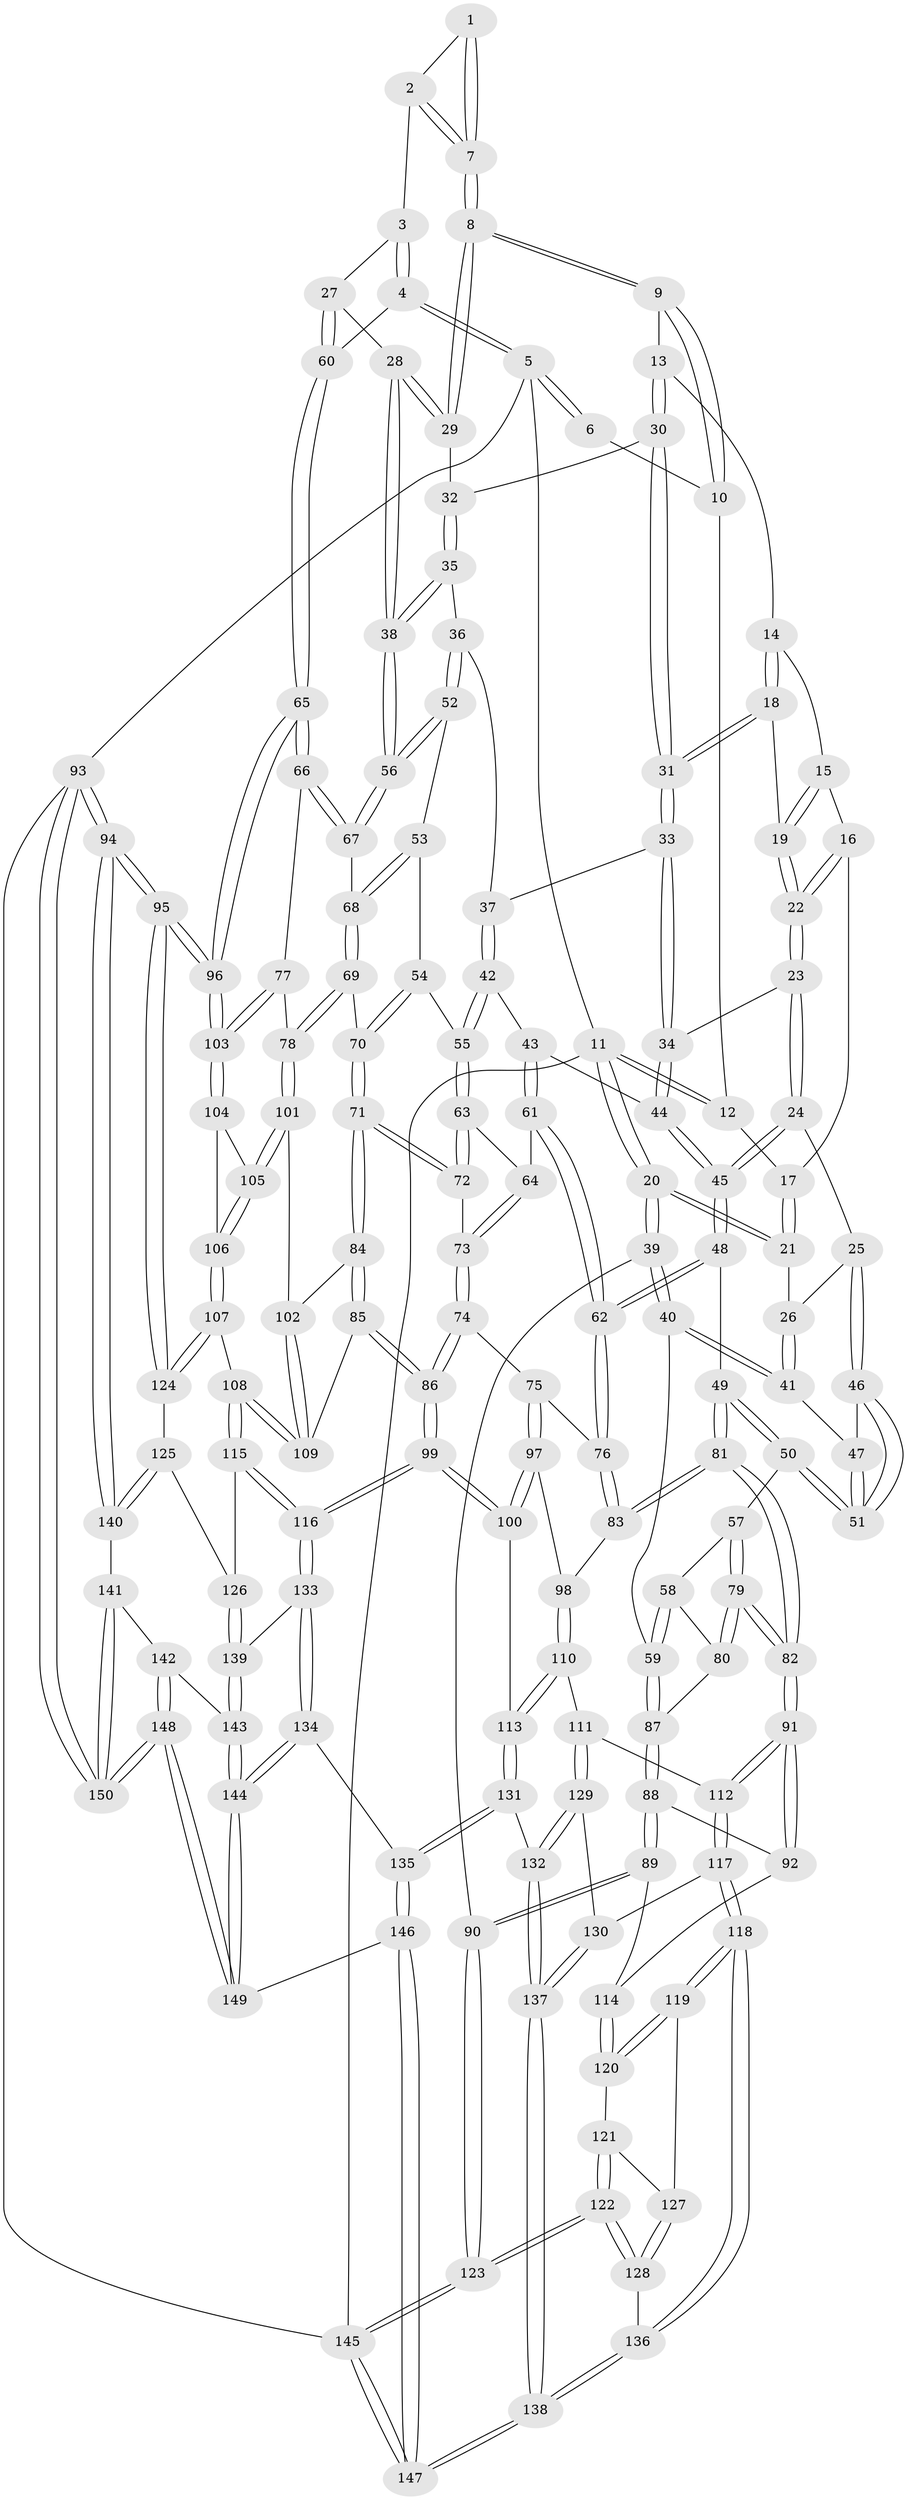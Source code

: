 // coarse degree distribution, {3: 0.11702127659574468, 4: 0.425531914893617, 5: 0.3404255319148936, 6: 0.0851063829787234, 2: 0.02127659574468085, 7: 0.010638297872340425}
// Generated by graph-tools (version 1.1) at 2025/52/02/27/25 19:52:36]
// undirected, 150 vertices, 372 edges
graph export_dot {
graph [start="1"]
  node [color=gray90,style=filled];
  1 [pos="+0.7982771559738996+0"];
  2 [pos="+0.907988307280247+0.09019018906307397"];
  3 [pos="+0.9235594935030833+0.09892726776319577"];
  4 [pos="+1+0"];
  5 [pos="+1+0"];
  6 [pos="+0.7925973279385536+0"];
  7 [pos="+0.8011744122796608+0.13951465548968223"];
  8 [pos="+0.7968317652899901+0.14457450660140947"];
  9 [pos="+0.6586647209071146+0.042790187838830755"];
  10 [pos="+0.6809373596300647+0"];
  11 [pos="+0+0"];
  12 [pos="+0.3132901983302427+0"];
  13 [pos="+0.6240089176327024+0.105768530132154"];
  14 [pos="+0.563880386579493+0.10072661947062655"];
  15 [pos="+0.460736495285005+0.06037351819674174"];
  16 [pos="+0.3297736202404117+0"];
  17 [pos="+0.31212747971355465+0"];
  18 [pos="+0.4877171714597799+0.18131210383818983"];
  19 [pos="+0.47735421315948173+0.17167838135172603"];
  20 [pos="+0+0"];
  21 [pos="+0.14032324241235306+0.15300233249118392"];
  22 [pos="+0.3617192568948269+0.18654361371444547"];
  23 [pos="+0.3348643310229425+0.25780856373172545"];
  24 [pos="+0.3250308888139819+0.26373989354271066"];
  25 [pos="+0.32454942268150283+0.26384365599985804"];
  26 [pos="+0.13035707146660563+0.186897937092771"];
  27 [pos="+0.9609755508810699+0.2800303196624809"];
  28 [pos="+0.8673280036105907+0.3090118896363989"];
  29 [pos="+0.7916949780802673+0.18193084943235505"];
  30 [pos="+0.6261578961998296+0.14067999451879992"];
  31 [pos="+0.5089585552409375+0.2155848380567904"];
  32 [pos="+0.6628235352414386+0.20445707162864551"];
  33 [pos="+0.5081056575559567+0.2626919468395552"];
  34 [pos="+0.4505625702970585+0.288193283658683"];
  35 [pos="+0.6527789016582195+0.2515672758746495"];
  36 [pos="+0.6282534246373883+0.29283878522154455"];
  37 [pos="+0.5363443590999153+0.2805567327759827"];
  38 [pos="+0.8638134867270578+0.3135307112181301"];
  39 [pos="+0+0.3280389053559197"];
  40 [pos="+0+0.32919152678445734"];
  41 [pos="+0.08208040825413995+0.22915213794310352"];
  42 [pos="+0.5255454134278489+0.3954325292350034"];
  43 [pos="+0.5219540396906412+0.3972715707438235"];
  44 [pos="+0.4489307946329859+0.3791389953293546"];
  45 [pos="+0.397151453858625+0.42660964299676274"];
  46 [pos="+0.3236731853564034+0.26545205535868827"];
  47 [pos="+0.19497165193956026+0.3376987645442021"];
  48 [pos="+0.3843399882924947+0.4615728192816479"];
  49 [pos="+0.28097350716291897+0.4687695075391946"];
  50 [pos="+0.25128963581512465+0.4364478031142477"];
  51 [pos="+0.25283061762338577+0.4082097860367526"];
  52 [pos="+0.6489186485578683+0.3494510908368021"];
  53 [pos="+0.6440338058410555+0.37482759531244847"];
  54 [pos="+0.61097226048319+0.4011441413150705"];
  55 [pos="+0.5970167682445188+0.4074896831354539"];
  56 [pos="+0.8558221634606802+0.32872300494821366"];
  57 [pos="+0.15767539845708162+0.44265702975823695"];
  58 [pos="+0.12044102190312052+0.4368725415811647"];
  59 [pos="+0+0.33183301513217495"];
  60 [pos="+1+0.31203084066312153"];
  61 [pos="+0.5114263330547794+0.43969102141976246"];
  62 [pos="+0.40796099687250836+0.4863534631175671"];
  63 [pos="+0.5782038314237613+0.4640569558270603"];
  64 [pos="+0.5231621254734463+0.4616799029737613"];
  65 [pos="+1+0.36720480043195663"];
  66 [pos="+0.8650928623310853+0.5164306804013176"];
  67 [pos="+0.8552146544905781+0.3324419686360707"];
  68 [pos="+0.7021829714304184+0.44055800756078756"];
  69 [pos="+0.7149768371572951+0.5023797550710827"];
  70 [pos="+0.6548075401674891+0.5473855579116305"];
  71 [pos="+0.6512286694620577+0.5512765762307354"];
  72 [pos="+0.5868458825002657+0.5180676763091526"];
  73 [pos="+0.51364888252791+0.5316184079010476"];
  74 [pos="+0.48883863810080036+0.5484026140692878"];
  75 [pos="+0.469322930615922+0.5510816683221971"];
  76 [pos="+0.4196240147461285+0.5082261995605614"];
  77 [pos="+0.8629254008342508+0.5224424231827152"];
  78 [pos="+0.8565099149205032+0.5262039055978015"];
  79 [pos="+0.1758327168254232+0.5743738844864776"];
  80 [pos="+0.1275345043362976+0.5525162449521832"];
  81 [pos="+0.2450408469724997+0.6222144132744677"];
  82 [pos="+0.23915393465614906+0.6283950302067763"];
  83 [pos="+0.33732045627550833+0.6159706304230449"];
  84 [pos="+0.649008973896077+0.5826774947797576"];
  85 [pos="+0.6323733388481672+0.6344803880937702"];
  86 [pos="+0.6093745086629715+0.6569399630119316"];
  87 [pos="+0.0652166050130358+0.5687542561907688"];
  88 [pos="+0.06510264816999138+0.57023702274782"];
  89 [pos="+0+0.6679765051842604"];
  90 [pos="+0+0.693728898115581"];
  91 [pos="+0.2339537939635895+0.6429087671229358"];
  92 [pos="+0.1074578659938261+0.6514818117435374"];
  93 [pos="+1+1"];
  94 [pos="+1+1"];
  95 [pos="+1+0.9451659160899157"];
  96 [pos="+1+0.8168526255366091"];
  97 [pos="+0.4516818573461528+0.6242961768095312"];
  98 [pos="+0.4097216594801501+0.649370037497982"];
  99 [pos="+0.5791320447390901+0.719070293267091"];
  100 [pos="+0.5622148823723176+0.7205628836375236"];
  101 [pos="+0.8438958882783821+0.5529222084836585"];
  102 [pos="+0.7560577691997594+0.6072656268151341"];
  103 [pos="+1+0.7943623670729635"];
  104 [pos="+0.8891922440773335+0.6907479870512575"];
  105 [pos="+0.843188264568676+0.5576868091440068"];
  106 [pos="+0.8060063844322639+0.6934134142295679"];
  107 [pos="+0.8005062447427661+0.6996777835213439"];
  108 [pos="+0.7704039743697112+0.7102834089197925"];
  109 [pos="+0.735171612411687+0.6729686449560874"];
  110 [pos="+0.39912859787481886+0.7354054845482496"];
  111 [pos="+0.3881214996441942+0.7438491233851569"];
  112 [pos="+0.23862927432125638+0.677318305270368"];
  113 [pos="+0.5138782837724563+0.748448286804181"];
  114 [pos="+0.06501418412166665+0.6892455857793889"];
  115 [pos="+0.7618357303935868+0.7270775565713469"];
  116 [pos="+0.6274365090683661+0.7826276339320825"];
  117 [pos="+0.21423445493797258+0.761270333766515"];
  118 [pos="+0.172677372421673+0.8047338363899336"];
  119 [pos="+0.11818734151102833+0.7737729634471123"];
  120 [pos="+0.07198897705494807+0.7105698444383639"];
  121 [pos="+0.027405067418968084+0.7680303901466398"];
  122 [pos="+0+0.9054828813448295"];
  123 [pos="+0+0.9118145410279626"];
  124 [pos="+0.9343458950041603+0.8429100921151468"];
  125 [pos="+0.8180674670792534+0.838507078381177"];
  126 [pos="+0.7830981728797711+0.8192871146665829"];
  127 [pos="+0.08061228355972205+0.7827348006106833"];
  128 [pos="+0+0.8887668987128018"];
  129 [pos="+0.3685341884642318+0.8311007551518682"];
  130 [pos="+0.2938398843253738+0.805539815393868"];
  131 [pos="+0.4595488366247397+0.8875681000803715"];
  132 [pos="+0.37374666627644+0.8447764863228915"];
  133 [pos="+0.638175154304415+0.8346359914882566"];
  134 [pos="+0.5371842407695316+0.903678797571811"];
  135 [pos="+0.47159661094936195+0.9062865020406098"];
  136 [pos="+0.15760530711710993+0.8976953930307081"];
  137 [pos="+0.2245005390289482+1"];
  138 [pos="+0.22437849889060263+1"];
  139 [pos="+0.6648928777717903+0.8574373158420562"];
  140 [pos="+0.756627803048899+0.9382495208485119"];
  141 [pos="+0.742838736463721+0.9438552580679417"];
  142 [pos="+0.6882034436707595+0.9165566627720877"];
  143 [pos="+0.686508814409362+0.9148249452714542"];
  144 [pos="+0.5935329523227227+0.9831241871087596"];
  145 [pos="+0+1"];
  146 [pos="+0.38220841396156024+1"];
  147 [pos="+0.25695369879087715+1"];
  148 [pos="+0.613548209739074+1"];
  149 [pos="+0.5768364253159471+1"];
  150 [pos="+0.7979816769044357+1"];
  1 -- 2;
  1 -- 7;
  1 -- 7;
  2 -- 3;
  2 -- 7;
  2 -- 7;
  3 -- 4;
  3 -- 4;
  3 -- 27;
  4 -- 5;
  4 -- 5;
  4 -- 60;
  5 -- 6;
  5 -- 6;
  5 -- 11;
  5 -- 93;
  6 -- 10;
  7 -- 8;
  7 -- 8;
  8 -- 9;
  8 -- 9;
  8 -- 29;
  8 -- 29;
  9 -- 10;
  9 -- 10;
  9 -- 13;
  10 -- 12;
  11 -- 12;
  11 -- 12;
  11 -- 20;
  11 -- 20;
  11 -- 145;
  12 -- 17;
  13 -- 14;
  13 -- 30;
  13 -- 30;
  14 -- 15;
  14 -- 18;
  14 -- 18;
  15 -- 16;
  15 -- 19;
  15 -- 19;
  16 -- 17;
  16 -- 22;
  16 -- 22;
  17 -- 21;
  17 -- 21;
  18 -- 19;
  18 -- 31;
  18 -- 31;
  19 -- 22;
  19 -- 22;
  20 -- 21;
  20 -- 21;
  20 -- 39;
  20 -- 39;
  21 -- 26;
  22 -- 23;
  22 -- 23;
  23 -- 24;
  23 -- 24;
  23 -- 34;
  24 -- 25;
  24 -- 45;
  24 -- 45;
  25 -- 26;
  25 -- 46;
  25 -- 46;
  26 -- 41;
  26 -- 41;
  27 -- 28;
  27 -- 60;
  27 -- 60;
  28 -- 29;
  28 -- 29;
  28 -- 38;
  28 -- 38;
  29 -- 32;
  30 -- 31;
  30 -- 31;
  30 -- 32;
  31 -- 33;
  31 -- 33;
  32 -- 35;
  32 -- 35;
  33 -- 34;
  33 -- 34;
  33 -- 37;
  34 -- 44;
  34 -- 44;
  35 -- 36;
  35 -- 38;
  35 -- 38;
  36 -- 37;
  36 -- 52;
  36 -- 52;
  37 -- 42;
  37 -- 42;
  38 -- 56;
  38 -- 56;
  39 -- 40;
  39 -- 40;
  39 -- 90;
  40 -- 41;
  40 -- 41;
  40 -- 59;
  41 -- 47;
  42 -- 43;
  42 -- 55;
  42 -- 55;
  43 -- 44;
  43 -- 61;
  43 -- 61;
  44 -- 45;
  44 -- 45;
  45 -- 48;
  45 -- 48;
  46 -- 47;
  46 -- 51;
  46 -- 51;
  47 -- 51;
  47 -- 51;
  48 -- 49;
  48 -- 62;
  48 -- 62;
  49 -- 50;
  49 -- 50;
  49 -- 81;
  49 -- 81;
  50 -- 51;
  50 -- 51;
  50 -- 57;
  52 -- 53;
  52 -- 56;
  52 -- 56;
  53 -- 54;
  53 -- 68;
  53 -- 68;
  54 -- 55;
  54 -- 70;
  54 -- 70;
  55 -- 63;
  55 -- 63;
  56 -- 67;
  56 -- 67;
  57 -- 58;
  57 -- 79;
  57 -- 79;
  58 -- 59;
  58 -- 59;
  58 -- 80;
  59 -- 87;
  59 -- 87;
  60 -- 65;
  60 -- 65;
  61 -- 62;
  61 -- 62;
  61 -- 64;
  62 -- 76;
  62 -- 76;
  63 -- 64;
  63 -- 72;
  63 -- 72;
  64 -- 73;
  64 -- 73;
  65 -- 66;
  65 -- 66;
  65 -- 96;
  65 -- 96;
  66 -- 67;
  66 -- 67;
  66 -- 77;
  67 -- 68;
  68 -- 69;
  68 -- 69;
  69 -- 70;
  69 -- 78;
  69 -- 78;
  70 -- 71;
  70 -- 71;
  71 -- 72;
  71 -- 72;
  71 -- 84;
  71 -- 84;
  72 -- 73;
  73 -- 74;
  73 -- 74;
  74 -- 75;
  74 -- 86;
  74 -- 86;
  75 -- 76;
  75 -- 97;
  75 -- 97;
  76 -- 83;
  76 -- 83;
  77 -- 78;
  77 -- 103;
  77 -- 103;
  78 -- 101;
  78 -- 101;
  79 -- 80;
  79 -- 80;
  79 -- 82;
  79 -- 82;
  80 -- 87;
  81 -- 82;
  81 -- 82;
  81 -- 83;
  81 -- 83;
  82 -- 91;
  82 -- 91;
  83 -- 98;
  84 -- 85;
  84 -- 85;
  84 -- 102;
  85 -- 86;
  85 -- 86;
  85 -- 109;
  86 -- 99;
  86 -- 99;
  87 -- 88;
  87 -- 88;
  88 -- 89;
  88 -- 89;
  88 -- 92;
  89 -- 90;
  89 -- 90;
  89 -- 114;
  90 -- 123;
  90 -- 123;
  91 -- 92;
  91 -- 92;
  91 -- 112;
  91 -- 112;
  92 -- 114;
  93 -- 94;
  93 -- 94;
  93 -- 150;
  93 -- 150;
  93 -- 145;
  94 -- 95;
  94 -- 95;
  94 -- 140;
  94 -- 140;
  95 -- 96;
  95 -- 96;
  95 -- 124;
  95 -- 124;
  96 -- 103;
  96 -- 103;
  97 -- 98;
  97 -- 100;
  97 -- 100;
  98 -- 110;
  98 -- 110;
  99 -- 100;
  99 -- 100;
  99 -- 116;
  99 -- 116;
  100 -- 113;
  101 -- 102;
  101 -- 105;
  101 -- 105;
  102 -- 109;
  102 -- 109;
  103 -- 104;
  103 -- 104;
  104 -- 105;
  104 -- 106;
  105 -- 106;
  105 -- 106;
  106 -- 107;
  106 -- 107;
  107 -- 108;
  107 -- 124;
  107 -- 124;
  108 -- 109;
  108 -- 109;
  108 -- 115;
  108 -- 115;
  110 -- 111;
  110 -- 113;
  110 -- 113;
  111 -- 112;
  111 -- 129;
  111 -- 129;
  112 -- 117;
  112 -- 117;
  113 -- 131;
  113 -- 131;
  114 -- 120;
  114 -- 120;
  115 -- 116;
  115 -- 116;
  115 -- 126;
  116 -- 133;
  116 -- 133;
  117 -- 118;
  117 -- 118;
  117 -- 130;
  118 -- 119;
  118 -- 119;
  118 -- 136;
  118 -- 136;
  119 -- 120;
  119 -- 120;
  119 -- 127;
  120 -- 121;
  121 -- 122;
  121 -- 122;
  121 -- 127;
  122 -- 123;
  122 -- 123;
  122 -- 128;
  122 -- 128;
  123 -- 145;
  123 -- 145;
  124 -- 125;
  125 -- 126;
  125 -- 140;
  125 -- 140;
  126 -- 139;
  126 -- 139;
  127 -- 128;
  127 -- 128;
  128 -- 136;
  129 -- 130;
  129 -- 132;
  129 -- 132;
  130 -- 137;
  130 -- 137;
  131 -- 132;
  131 -- 135;
  131 -- 135;
  132 -- 137;
  132 -- 137;
  133 -- 134;
  133 -- 134;
  133 -- 139;
  134 -- 135;
  134 -- 144;
  134 -- 144;
  135 -- 146;
  135 -- 146;
  136 -- 138;
  136 -- 138;
  137 -- 138;
  137 -- 138;
  138 -- 147;
  138 -- 147;
  139 -- 143;
  139 -- 143;
  140 -- 141;
  141 -- 142;
  141 -- 150;
  141 -- 150;
  142 -- 143;
  142 -- 148;
  142 -- 148;
  143 -- 144;
  143 -- 144;
  144 -- 149;
  144 -- 149;
  145 -- 147;
  145 -- 147;
  146 -- 147;
  146 -- 147;
  146 -- 149;
  148 -- 149;
  148 -- 149;
  148 -- 150;
  148 -- 150;
}
